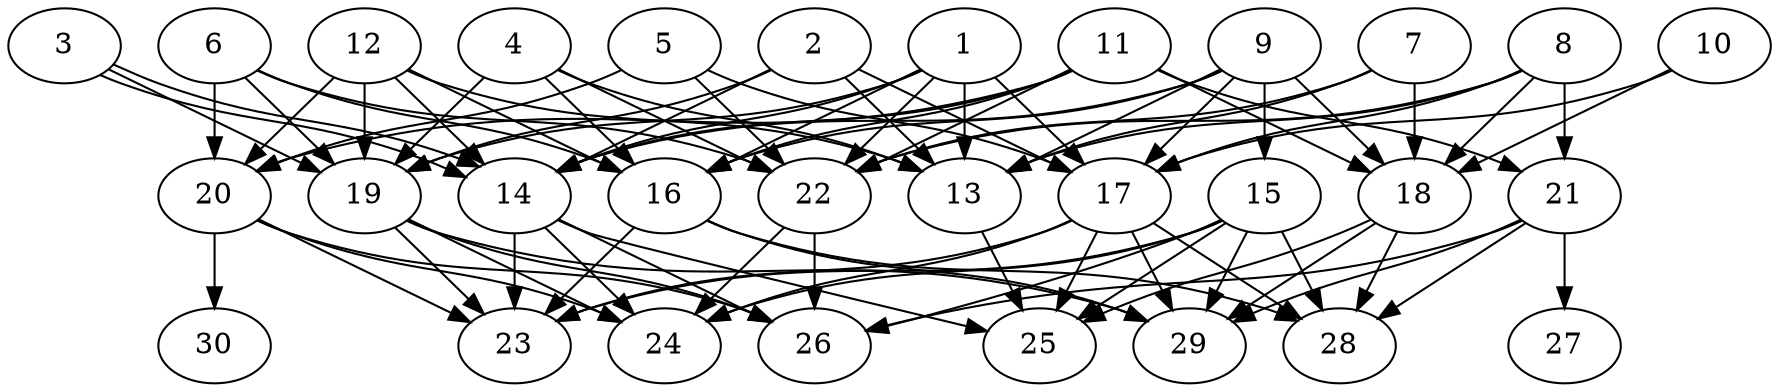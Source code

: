 // DAG automatically generated by daggen at Thu Oct  3 14:04:18 2019
// ./daggen --dot -n 30 --ccr 0.4 --fat 0.7 --regular 0.7 --density 0.6 --mindata 5242880 --maxdata 52428800 
digraph G {
  1 [size="90270720", alpha="0.05", expect_size="36108288"] 
  1 -> 13 [size ="36108288"]
  1 -> 14 [size ="36108288"]
  1 -> 16 [size ="36108288"]
  1 -> 17 [size ="36108288"]
  1 -> 19 [size ="36108288"]
  1 -> 22 [size ="36108288"]
  2 [size="70090240", alpha="0.06", expect_size="28036096"] 
  2 -> 13 [size ="28036096"]
  2 -> 14 [size ="28036096"]
  2 -> 17 [size ="28036096"]
  2 -> 19 [size ="28036096"]
  3 [size="81154560", alpha="0.16", expect_size="32461824"] 
  3 -> 14 [size ="32461824"]
  3 -> 14 [size ="32461824"]
  3 -> 19 [size ="32461824"]
  4 [size="44231680", alpha="0.19", expect_size="17692672"] 
  4 -> 13 [size ="17692672"]
  4 -> 16 [size ="17692672"]
  4 -> 19 [size ="17692672"]
  4 -> 22 [size ="17692672"]
  5 [size="46597120", alpha="0.15", expect_size="18638848"] 
  5 -> 17 [size ="18638848"]
  5 -> 20 [size ="18638848"]
  5 -> 22 [size ="18638848"]
  6 [size="38955520", alpha="0.03", expect_size="15582208"] 
  6 -> 16 [size ="15582208"]
  6 -> 19 [size ="15582208"]
  6 -> 20 [size ="15582208"]
  6 -> 22 [size ="15582208"]
  7 [size="23767040", alpha="0.12", expect_size="9506816"] 
  7 -> 13 [size ="9506816"]
  7 -> 18 [size ="9506816"]
  7 -> 22 [size ="9506816"]
  8 [size="46435840", alpha="0.10", expect_size="18574336"] 
  8 -> 13 [size ="18574336"]
  8 -> 17 [size ="18574336"]
  8 -> 18 [size ="18574336"]
  8 -> 21 [size ="18574336"]
  8 -> 22 [size ="18574336"]
  9 [size="73996800", alpha="0.06", expect_size="29598720"] 
  9 -> 13 [size ="29598720"]
  9 -> 14 [size ="29598720"]
  9 -> 15 [size ="29598720"]
  9 -> 16 [size ="29598720"]
  9 -> 17 [size ="29598720"]
  9 -> 18 [size ="29598720"]
  10 [size="130972160", alpha="0.16", expect_size="52388864"] 
  10 -> 17 [size ="52388864"]
  10 -> 18 [size ="52388864"]
  11 [size="54374400", alpha="0.09", expect_size="21749760"] 
  11 -> 14 [size ="21749760"]
  11 -> 16 [size ="21749760"]
  11 -> 18 [size ="21749760"]
  11 -> 20 [size ="21749760"]
  11 -> 21 [size ="21749760"]
  11 -> 22 [size ="21749760"]
  12 [size="82293760", alpha="0.05", expect_size="32917504"] 
  12 -> 13 [size ="32917504"]
  12 -> 14 [size ="32917504"]
  12 -> 16 [size ="32917504"]
  12 -> 19 [size ="32917504"]
  12 -> 20 [size ="32917504"]
  13 [size="114938880", alpha="0.16", expect_size="45975552"] 
  13 -> 25 [size ="45975552"]
  14 [size="92759040", alpha="0.01", expect_size="37103616"] 
  14 -> 23 [size ="37103616"]
  14 -> 24 [size ="37103616"]
  14 -> 25 [size ="37103616"]
  14 -> 26 [size ="37103616"]
  15 [size="87193600", alpha="0.12", expect_size="34877440"] 
  15 -> 23 [size ="34877440"]
  15 -> 24 [size ="34877440"]
  15 -> 25 [size ="34877440"]
  15 -> 26 [size ="34877440"]
  15 -> 28 [size ="34877440"]
  15 -> 29 [size ="34877440"]
  16 [size="60285440", alpha="0.02", expect_size="24114176"] 
  16 -> 23 [size ="24114176"]
  16 -> 28 [size ="24114176"]
  16 -> 29 [size ="24114176"]
  17 [size="75688960", alpha="0.09", expect_size="30275584"] 
  17 -> 23 [size ="30275584"]
  17 -> 24 [size ="30275584"]
  17 -> 25 [size ="30275584"]
  17 -> 28 [size ="30275584"]
  17 -> 29 [size ="30275584"]
  18 [size="29928960", alpha="0.09", expect_size="11971584"] 
  18 -> 25 [size ="11971584"]
  18 -> 28 [size ="11971584"]
  18 -> 29 [size ="11971584"]
  19 [size="88079360", alpha="0.13", expect_size="35231744"] 
  19 -> 23 [size ="35231744"]
  19 -> 24 [size ="35231744"]
  19 -> 26 [size ="35231744"]
  19 -> 29 [size ="35231744"]
  20 [size="121039360", alpha="0.16", expect_size="48415744"] 
  20 -> 23 [size ="48415744"]
  20 -> 24 [size ="48415744"]
  20 -> 26 [size ="48415744"]
  20 -> 30 [size ="48415744"]
  21 [size="95193600", alpha="0.12", expect_size="38077440"] 
  21 -> 26 [size ="38077440"]
  21 -> 27 [size ="38077440"]
  21 -> 28 [size ="38077440"]
  21 -> 29 [size ="38077440"]
  22 [size="32627200", alpha="0.18", expect_size="13050880"] 
  22 -> 24 [size ="13050880"]
  22 -> 26 [size ="13050880"]
  23 [size="61130240", alpha="0.15", expect_size="24452096"] 
  24 [size="39605760", alpha="0.17", expect_size="15842304"] 
  25 [size="45171200", alpha="0.05", expect_size="18068480"] 
  26 [size="118620160", alpha="0.18", expect_size="47448064"] 
  27 [size="127902720", alpha="0.12", expect_size="51161088"] 
  28 [size="61176320", alpha="0.12", expect_size="24470528"] 
  29 [size="113320960", alpha="0.03", expect_size="45328384"] 
  30 [size="73676800", alpha="0.13", expect_size="29470720"] 
}
